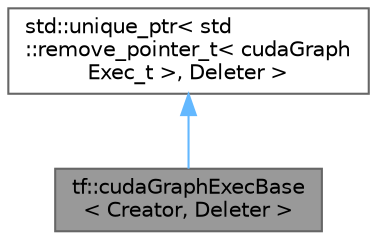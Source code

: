 digraph "tf::cudaGraphExecBase&lt; Creator, Deleter &gt;"
{
 // LATEX_PDF_SIZE
  bgcolor="transparent";
  edge [fontname=Helvetica,fontsize=10,labelfontname=Helvetica,labelfontsize=10];
  node [fontname=Helvetica,fontsize=10,shape=box,height=0.2,width=0.4];
  Node1 [id="Node000001",label="tf::cudaGraphExecBase\l\< Creator, Deleter \>",height=0.2,width=0.4,color="gray40", fillcolor="grey60", style="filled", fontcolor="black",tooltip="class to create an executable CUDA graph managed by C++ smart pointer"];
  Node2 -> Node1 [id="edge1_Node000001_Node000002",dir="back",color="steelblue1",style="solid",tooltip=" "];
  Node2 [id="Node000002",label="std::unique_ptr\< std\l::remove_pointer_t\< cudaGraph\lExec_t \>, Deleter \>",height=0.2,width=0.4,color="gray40", fillcolor="white", style="filled",tooltip=" "];
}
